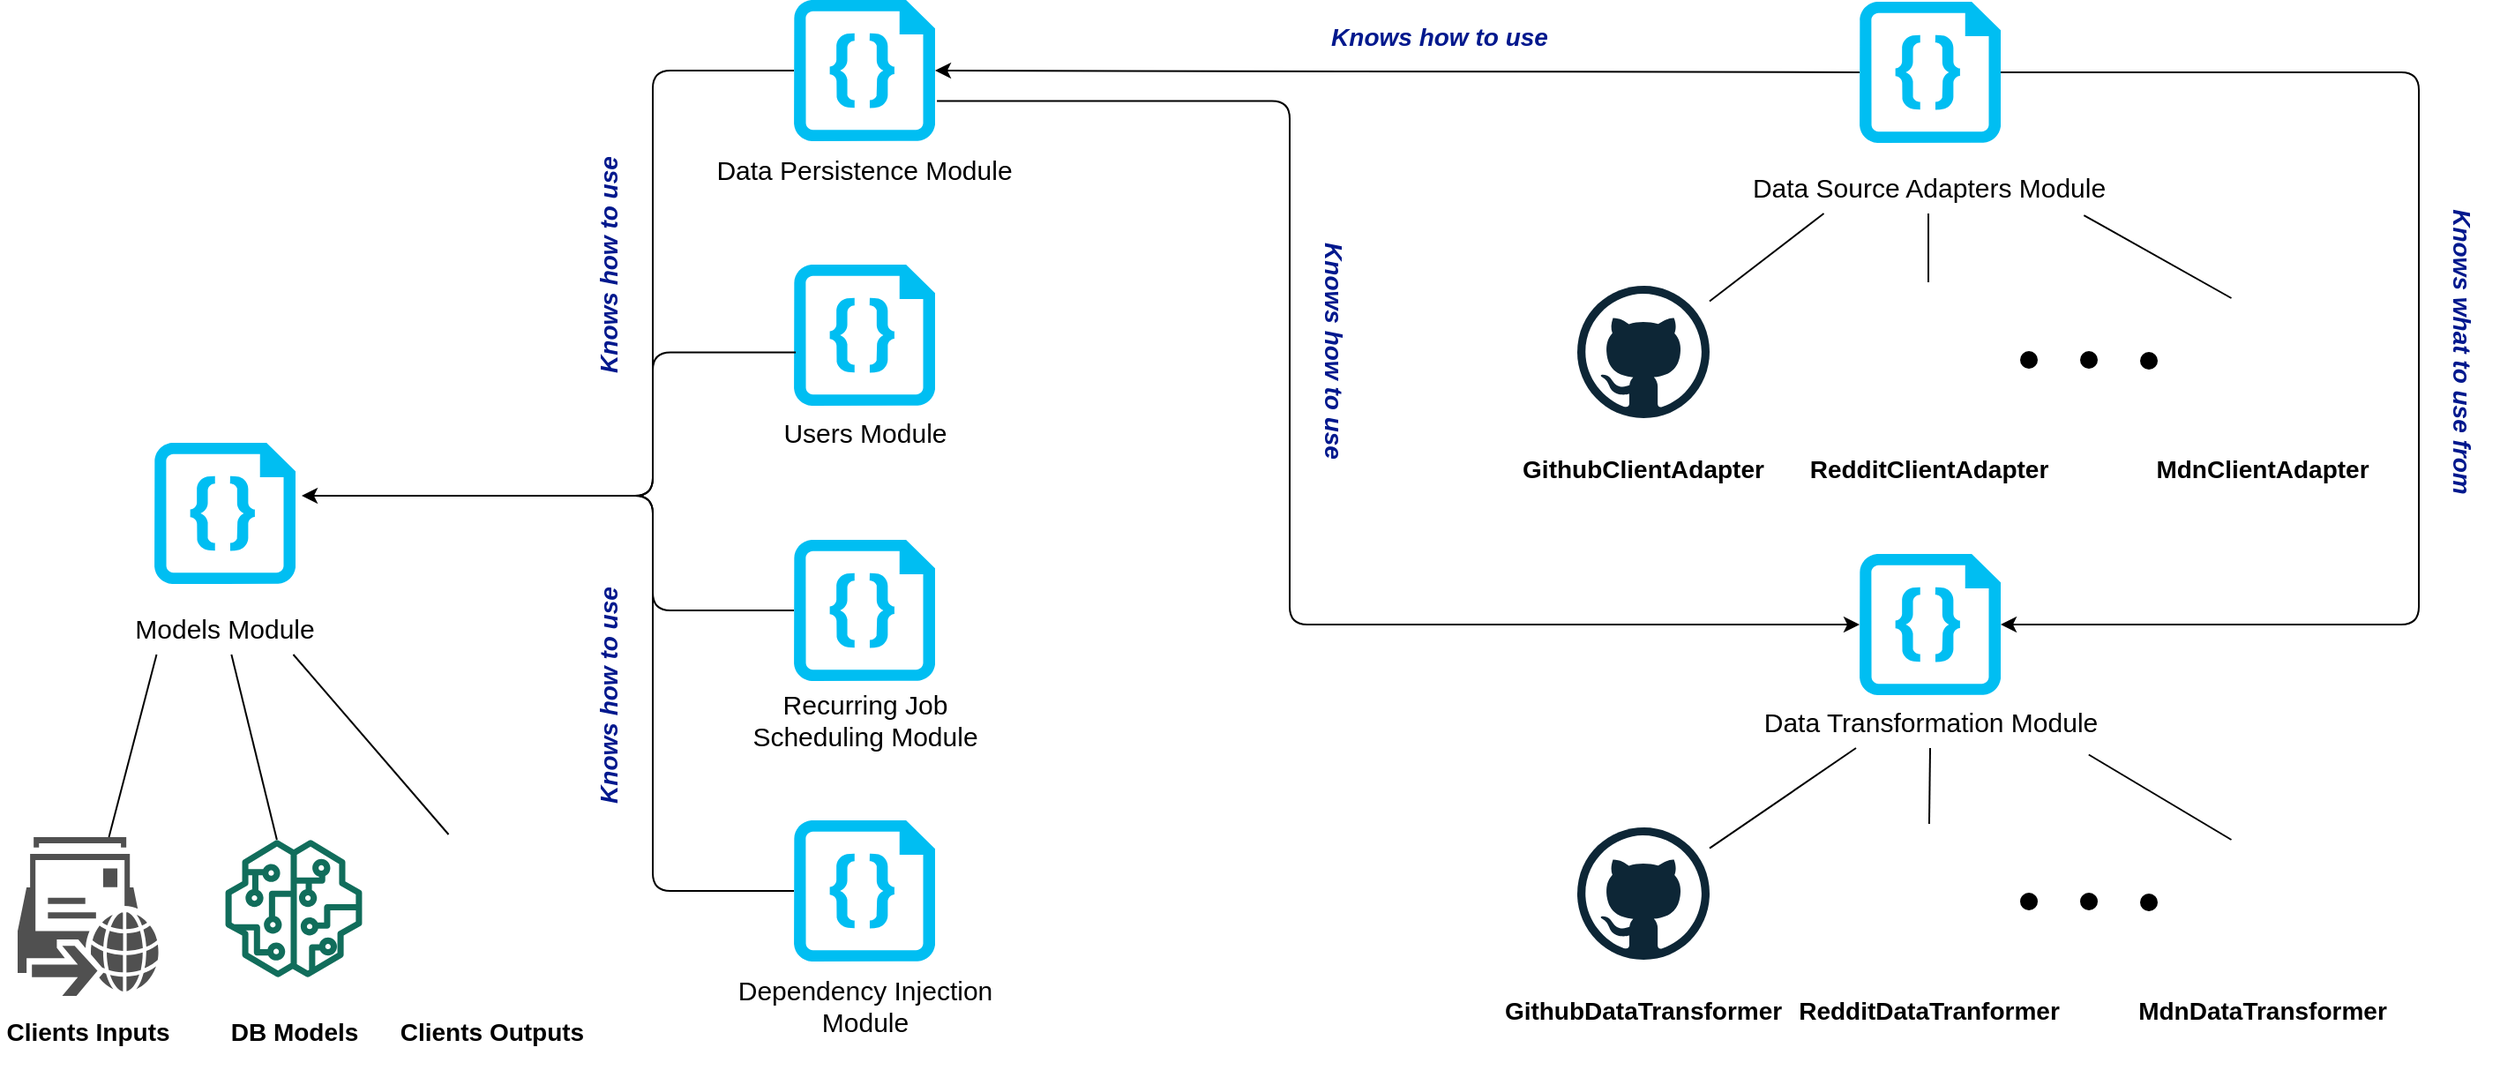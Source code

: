 <mxfile version="12.2.8" type="google" pages="1"><diagram id="cYpNBEoPaIqX9ZMCJOog" name="Page-1"><mxGraphModel dx="1292" dy="797" grid="1" gridSize="10" guides="1" tooltips="1" connect="1" arrows="1" fold="1" page="1" pageScale="1" pageWidth="2336" pageHeight="1654" math="0" shadow="0"><root><mxCell id="0"/><mxCell id="1" parent="0"/><mxCell id="0QYfNQ555lutuMRwU-pS-2" value="" style="verticalLabelPosition=bottom;html=1;verticalAlign=top;align=center;strokeColor=none;fillColor=#00BEF2;shape=mxgraph.azure.code_file;pointerEvents=1;" parent="1" vertex="1"><mxGeometry x="480" y="239" width="80" height="80" as="geometry"/></mxCell><mxCell id="0QYfNQ555lutuMRwU-pS-3" value="&lt;font style=&quot;font-size: 15px&quot;&gt;Data Persistence Module&lt;/font&gt;" style="text;html=1;strokeColor=none;fillColor=none;align=center;verticalAlign=middle;whiteSpace=wrap;rounded=0;" parent="1" vertex="1"><mxGeometry x="431" y="320" width="178" height="30" as="geometry"/></mxCell><mxCell id="0QYfNQ555lutuMRwU-pS-4" value="" style="verticalLabelPosition=bottom;html=1;verticalAlign=top;align=center;strokeColor=none;fillColor=#00BEF2;shape=mxgraph.azure.code_file;pointerEvents=1;" parent="1" vertex="1"><mxGeometry x="1084" y="553" width="80" height="80" as="geometry"/></mxCell><mxCell id="0QYfNQ555lutuMRwU-pS-5" value="&lt;font style=&quot;font-size: 15px&quot;&gt;Data Transformation Module&lt;/font&gt;" style="text;html=1;strokeColor=none;fillColor=none;align=center;verticalAlign=middle;whiteSpace=wrap;rounded=0;" parent="1" vertex="1"><mxGeometry x="1017.5" y="633" width="213" height="30" as="geometry"/></mxCell><mxCell id="0QYfNQ555lutuMRwU-pS-7" value="" style="verticalLabelPosition=bottom;html=1;verticalAlign=top;align=center;strokeColor=none;fillColor=#00BEF2;shape=mxgraph.azure.code_file;pointerEvents=1;" parent="1" vertex="1"><mxGeometry x="1084" y="240" width="80" height="80" as="geometry"/></mxCell><mxCell id="0QYfNQ555lutuMRwU-pS-8" value="&lt;font style=&quot;font-size: 15px&quot;&gt;Data Source Adapters Module&lt;/font&gt;" style="text;html=1;strokeColor=none;fillColor=none;align=center;verticalAlign=middle;whiteSpace=wrap;rounded=0;" parent="1" vertex="1"><mxGeometry x="1004.5" y="330" width="237" height="30" as="geometry"/></mxCell><mxCell id="0QYfNQ555lutuMRwU-pS-9" value="" style="dashed=0;outlineConnect=0;html=1;align=center;labelPosition=center;verticalLabelPosition=bottom;verticalAlign=top;shape=mxgraph.weblogos.github;strokeColor=#000000;fillColor=none;" parent="1" vertex="1"><mxGeometry x="924" y="401" width="75" height="75" as="geometry"/></mxCell><mxCell id="0QYfNQ555lutuMRwU-pS-10" value="" style="shape=image;html=1;verticalAlign=top;verticalLabelPosition=bottom;labelBackgroundColor=#ffffff;imageAspect=0;aspect=fixed;image=https://cdn4.iconfinder.com/data/icons/ionicons/512/icon-social-reddit-128.png;strokeColor=#000000;fillColor=none;" parent="1" vertex="1"><mxGeometry x="1084" y="399" width="78" height="78" as="geometry"/></mxCell><mxCell id="0QYfNQ555lutuMRwU-pS-11" value="" style="shape=ellipse;fillColor=#000000;strokeColor=none;html=1" parent="1" vertex="1"><mxGeometry x="1175" y="438" width="10" height="10" as="geometry"/></mxCell><mxCell id="0QYfNQ555lutuMRwU-pS-12" value="" style="shape=ellipse;fillColor=#000000;strokeColor=none;html=1" parent="1" vertex="1"><mxGeometry x="1209" y="438" width="10" height="10" as="geometry"/></mxCell><mxCell id="0QYfNQ555lutuMRwU-pS-13" value="" style="shape=ellipse;fillColor=#000000;strokeColor=none;html=1" parent="1" vertex="1"><mxGeometry x="1243" y="438.5" width="10" height="10" as="geometry"/></mxCell><mxCell id="0QYfNQ555lutuMRwU-pS-14" value="" style="shape=image;html=1;verticalAlign=top;verticalLabelPosition=bottom;labelBackgroundColor=#ffffff;imageAspect=0;aspect=fixed;image=https://cdn1.iconfinder.com/data/icons/material-core/20/language-128.png;strokeColor=#000000;fillColor=none;" parent="1" vertex="1"><mxGeometry x="1277" y="408" width="71" height="71" as="geometry"/></mxCell><mxCell id="0QYfNQ555lutuMRwU-pS-15" value="" style="endArrow=none;html=1;endFill=0;entryX=0.25;entryY=1;entryDx=0;entryDy=0;" parent="1" source="0QYfNQ555lutuMRwU-pS-9" target="0QYfNQ555lutuMRwU-pS-8" edge="1"><mxGeometry width="50" height="50" relative="1" as="geometry"><mxPoint x="421" y="510" as="sourcePoint"/><mxPoint x="471" y="460" as="targetPoint"/></mxGeometry></mxCell><mxCell id="0QYfNQ555lutuMRwU-pS-16" value="" style="endArrow=none;html=1;endFill=0;entryX=0.5;entryY=1;entryDx=0;entryDy=0;" parent="1" source="0QYfNQ555lutuMRwU-pS-10" target="0QYfNQ555lutuMRwU-pS-8" edge="1"><mxGeometry width="50" height="50" relative="1" as="geometry"><mxPoint x="1056" y="384.604" as="sourcePoint"/><mxPoint x="1145.432" y="330" as="targetPoint"/></mxGeometry></mxCell><mxCell id="0QYfNQ555lutuMRwU-pS-17" value="" style="endArrow=none;html=1;endFill=0;exitX=0.25;exitY=0;exitDx=0;exitDy=0;entryX=0.872;entryY=1.034;entryDx=0;entryDy=0;entryPerimeter=0;" parent="1" source="0QYfNQ555lutuMRwU-pS-14" target="0QYfNQ555lutuMRwU-pS-8" edge="1"><mxGeometry width="50" height="50" relative="1" as="geometry"><mxPoint x="1066" y="394.604" as="sourcePoint"/><mxPoint x="1155.432" y="340" as="targetPoint"/></mxGeometry></mxCell><mxCell id="0QYfNQ555lutuMRwU-pS-19" value="&lt;font style=&quot;font-size: 14px&quot;&gt;&lt;b&gt;GithubClientAdapter&lt;/b&gt;&lt;/font&gt;" style="text;html=1;strokeColor=none;fillColor=none;align=center;verticalAlign=middle;whiteSpace=wrap;rounded=0;" parent="1" vertex="1"><mxGeometry x="891" y="490" width="141" height="30" as="geometry"/></mxCell><mxCell id="0QYfNQ555lutuMRwU-pS-20" value="&lt;font style=&quot;font-size: 14px&quot;&gt;&lt;b&gt;RedditClientAdapter&lt;/b&gt;&lt;/font&gt;" style="text;html=1;strokeColor=none;fillColor=none;align=center;verticalAlign=middle;whiteSpace=wrap;rounded=0;" parent="1" vertex="1"><mxGeometry x="1052.5" y="490" width="141" height="30" as="geometry"/></mxCell><mxCell id="0QYfNQ555lutuMRwU-pS-21" value="&lt;font style=&quot;font-size: 14px&quot;&gt;&lt;b&gt;MdnClientAdapter&lt;/b&gt;&lt;/font&gt;" style="text;html=1;strokeColor=none;fillColor=none;align=center;verticalAlign=middle;whiteSpace=wrap;rounded=0;" parent="1" vertex="1"><mxGeometry x="1242" y="490" width="141" height="30" as="geometry"/></mxCell><mxCell id="0QYfNQ555lutuMRwU-pS-22" value="" style="dashed=0;outlineConnect=0;html=1;align=center;labelPosition=center;verticalLabelPosition=bottom;verticalAlign=top;shape=mxgraph.weblogos.github;strokeColor=#000000;fillColor=none;" parent="1" vertex="1"><mxGeometry x="924" y="708" width="75" height="75" as="geometry"/></mxCell><mxCell id="0QYfNQ555lutuMRwU-pS-23" value="" style="shape=image;html=1;verticalAlign=top;verticalLabelPosition=bottom;labelBackgroundColor=#ffffff;imageAspect=0;aspect=fixed;image=https://cdn4.iconfinder.com/data/icons/ionicons/512/icon-social-reddit-128.png;strokeColor=#000000;fillColor=none;" parent="1" vertex="1"><mxGeometry x="1084" y="706" width="78" height="78" as="geometry"/></mxCell><mxCell id="0QYfNQ555lutuMRwU-pS-24" value="" style="shape=ellipse;fillColor=#000000;strokeColor=none;html=1" parent="1" vertex="1"><mxGeometry x="1175" y="745" width="10" height="10" as="geometry"/></mxCell><mxCell id="0QYfNQ555lutuMRwU-pS-25" value="" style="shape=ellipse;fillColor=#000000;strokeColor=none;html=1" parent="1" vertex="1"><mxGeometry x="1209" y="745" width="10" height="10" as="geometry"/></mxCell><mxCell id="0QYfNQ555lutuMRwU-pS-26" value="" style="shape=ellipse;fillColor=#000000;strokeColor=none;html=1" parent="1" vertex="1"><mxGeometry x="1243" y="745.5" width="10" height="10" as="geometry"/></mxCell><mxCell id="0QYfNQ555lutuMRwU-pS-27" value="" style="shape=image;html=1;verticalAlign=top;verticalLabelPosition=bottom;labelBackgroundColor=#ffffff;imageAspect=0;aspect=fixed;image=https://cdn1.iconfinder.com/data/icons/material-core/20/language-128.png;strokeColor=#000000;fillColor=none;" parent="1" vertex="1"><mxGeometry x="1277" y="715" width="71" height="71" as="geometry"/></mxCell><mxCell id="0QYfNQ555lutuMRwU-pS-28" value="&lt;font style=&quot;font-size: 14px&quot;&gt;&lt;b&gt;GithubDataTransformer&lt;/b&gt;&lt;/font&gt;" style="text;html=1;strokeColor=none;fillColor=none;align=center;verticalAlign=middle;whiteSpace=wrap;rounded=0;" parent="1" vertex="1"><mxGeometry x="891" y="797" width="141" height="30" as="geometry"/></mxCell><mxCell id="0QYfNQ555lutuMRwU-pS-29" value="&lt;font style=&quot;font-size: 14px&quot;&gt;&lt;b&gt;RedditDataTranformer&lt;/b&gt;&lt;/font&gt;" style="text;html=1;strokeColor=none;fillColor=none;align=center;verticalAlign=middle;whiteSpace=wrap;rounded=0;" parent="1" vertex="1"><mxGeometry x="1052.5" y="797" width="141" height="30" as="geometry"/></mxCell><mxCell id="0QYfNQ555lutuMRwU-pS-30" value="&lt;font style=&quot;font-size: 14px&quot;&gt;&lt;b&gt;MdnDataTransformer&lt;/b&gt;&lt;/font&gt;" style="text;html=1;strokeColor=none;fillColor=none;align=center;verticalAlign=middle;whiteSpace=wrap;rounded=0;" parent="1" vertex="1"><mxGeometry x="1242" y="797" width="141" height="30" as="geometry"/></mxCell><mxCell id="0QYfNQ555lutuMRwU-pS-31" value="" style="endArrow=none;html=1;endFill=0;entryX=0.25;entryY=1;entryDx=0;entryDy=0;" parent="1" source="0QYfNQ555lutuMRwU-pS-22" edge="1"><mxGeometry width="50" height="50" relative="1" as="geometry"><mxPoint x="985" y="705.911" as="sourcePoint"/><mxPoint x="1082" y="663" as="targetPoint"/></mxGeometry></mxCell><mxCell id="0QYfNQ555lutuMRwU-pS-32" value="" style="endArrow=none;html=1;endFill=0;entryX=0.5;entryY=1;entryDx=0;entryDy=0;" parent="1" source="0QYfNQ555lutuMRwU-pS-23" target="0QYfNQ555lutuMRwU-pS-5" edge="1"><mxGeometry width="50" height="50" relative="1" as="geometry"><mxPoint x="1109" y="683" as="sourcePoint"/><mxPoint x="1092" y="673" as="targetPoint"/></mxGeometry></mxCell><mxCell id="0QYfNQ555lutuMRwU-pS-33" value="" style="endArrow=none;html=1;endFill=0;entryX=0.922;entryY=1.125;entryDx=0;entryDy=0;entryPerimeter=0;exitX=0.25;exitY=0;exitDx=0;exitDy=0;" parent="1" source="0QYfNQ555lutuMRwU-pS-27" target="0QYfNQ555lutuMRwU-pS-5" edge="1"><mxGeometry width="50" height="50" relative="1" as="geometry"><mxPoint x="1112.266" y="716" as="sourcePoint"/><mxPoint x="1091" y="676" as="targetPoint"/></mxGeometry></mxCell><mxCell id="0QYfNQ555lutuMRwU-pS-37" value="" style="verticalLabelPosition=bottom;html=1;verticalAlign=top;align=center;strokeColor=none;fillColor=#00BEF2;shape=mxgraph.azure.code_file;pointerEvents=1;" parent="1" vertex="1"><mxGeometry x="480" y="389" width="80" height="80" as="geometry"/></mxCell><mxCell id="0QYfNQ555lutuMRwU-pS-38" value="&lt;font style=&quot;font-size: 15px&quot;&gt;Users Module&lt;/font&gt;" style="text;html=1;strokeColor=none;fillColor=none;align=center;verticalAlign=middle;whiteSpace=wrap;rounded=0;" parent="1" vertex="1"><mxGeometry x="442.5" y="469" width="155" height="30" as="geometry"/></mxCell><mxCell id="0QYfNQ555lutuMRwU-pS-39" value="" style="verticalLabelPosition=bottom;html=1;verticalAlign=top;align=center;strokeColor=none;fillColor=#00BEF2;shape=mxgraph.azure.code_file;pointerEvents=1;" parent="1" vertex="1"><mxGeometry x="480" y="704" width="80" height="80" as="geometry"/></mxCell><mxCell id="0QYfNQ555lutuMRwU-pS-40" value="&lt;font style=&quot;font-size: 15px&quot;&gt;Dependency Injection Module&lt;/font&gt;" style="text;html=1;strokeColor=none;fillColor=none;align=center;verticalAlign=middle;whiteSpace=wrap;rounded=0;" parent="1" vertex="1"><mxGeometry x="442.5" y="794" width="155" height="30" as="geometry"/></mxCell><mxCell id="0QYfNQ555lutuMRwU-pS-41" value="" style="verticalLabelPosition=bottom;html=1;verticalAlign=top;align=center;strokeColor=none;fillColor=#00BEF2;shape=mxgraph.azure.code_file;pointerEvents=1;" parent="1" vertex="1"><mxGeometry x="480" y="545" width="80" height="80" as="geometry"/></mxCell><mxCell id="0QYfNQ555lutuMRwU-pS-42" value="&lt;font style=&quot;font-size: 15px&quot;&gt;Recurring Job Scheduling Module&lt;/font&gt;" style="text;html=1;strokeColor=none;fillColor=none;align=center;verticalAlign=middle;whiteSpace=wrap;rounded=0;" parent="1" vertex="1"><mxGeometry x="442.5" y="632" width="155" height="30" as="geometry"/></mxCell><mxCell id="0QYfNQ555lutuMRwU-pS-43" value="" style="endArrow=none;html=1;entryX=0;entryY=0.5;entryDx=0;entryDy=0;entryPerimeter=0;exitX=1;exitY=0.5;exitDx=0;exitDy=0;exitPerimeter=0;startArrow=classic;startFill=1;" parent="1" source="0QYfNQ555lutuMRwU-pS-2" target="0QYfNQ555lutuMRwU-pS-7" edge="1"><mxGeometry width="50" height="50" relative="1" as="geometry"><mxPoint x="431" y="900" as="sourcePoint"/><mxPoint x="481" y="850" as="targetPoint"/></mxGeometry></mxCell><mxCell id="0QYfNQ555lutuMRwU-pS-45" value="" style="endArrow=classic;html=1;entryX=0;entryY=0.5;entryDx=0;entryDy=0;entryPerimeter=0;exitX=1.013;exitY=0.716;exitDx=0;exitDy=0;exitPerimeter=0;edgeStyle=orthogonalEdgeStyle;" parent="1" source="0QYfNQ555lutuMRwU-pS-2" target="0QYfNQ555lutuMRwU-pS-4" edge="1"><mxGeometry width="50" height="50" relative="1" as="geometry"><mxPoint x="431" y="900" as="sourcePoint"/><mxPoint x="481" y="850" as="targetPoint"/><Array as="points"><mxPoint x="761" y="296"/><mxPoint x="761" y="593"/></Array></mxGeometry></mxCell><mxCell id="0QYfNQ555lutuMRwU-pS-46" value="&lt;i&gt;&lt;b&gt;&lt;font style=&quot;font-size: 14px&quot; color=&quot;#00188d&quot;&gt;Knows how to use&lt;/font&gt;&lt;/b&gt;&lt;/i&gt;" style="text;html=1;strokeColor=none;fillColor=none;align=center;verticalAlign=middle;whiteSpace=wrap;rounded=0;" parent="1" vertex="1"><mxGeometry x="771" y="240" width="150" height="40" as="geometry"/></mxCell><mxCell id="0QYfNQ555lutuMRwU-pS-47" value="&lt;i&gt;&lt;b&gt;&lt;font style=&quot;font-size: 14px&quot; color=&quot;#00188d&quot;&gt;Knows how to use&lt;/font&gt;&lt;/b&gt;&lt;/i&gt;" style="text;html=1;strokeColor=none;fillColor=none;align=center;verticalAlign=middle;whiteSpace=wrap;rounded=0;rotation=90;" parent="1" vertex="1"><mxGeometry x="711" y="418" width="150" height="40" as="geometry"/></mxCell><mxCell id="0QYfNQ555lutuMRwU-pS-48" value="" style="endArrow=classic;html=1;entryX=1;entryY=0.5;entryDx=0;entryDy=0;entryPerimeter=0;exitX=1;exitY=0.5;exitDx=0;exitDy=0;exitPerimeter=0;edgeStyle=orthogonalEdgeStyle;" parent="1" source="0QYfNQ555lutuMRwU-pS-7" target="0QYfNQ555lutuMRwU-pS-4" edge="1"><mxGeometry width="50" height="50" relative="1" as="geometry"><mxPoint x="1221" y="620" as="sourcePoint"/><mxPoint x="481" y="850" as="targetPoint"/><Array as="points"><mxPoint x="1401" y="280"/><mxPoint x="1401" y="593"/></Array></mxGeometry></mxCell><mxCell id="0QYfNQ555lutuMRwU-pS-49" value="&lt;i&gt;&lt;b&gt;&lt;font style=&quot;font-size: 14px&quot; color=&quot;#00188d&quot;&gt;Knows what to use from&lt;/font&gt;&lt;/b&gt;&lt;/i&gt;" style="text;html=1;strokeColor=none;fillColor=none;align=center;verticalAlign=middle;whiteSpace=wrap;rounded=0;rotation=90;" parent="1" vertex="1"><mxGeometry x="1331" y="418.5" width="190" height="40" as="geometry"/></mxCell><mxCell id="UMZtsSTdTNe6Xrr-HmhR-1" value="" style="verticalLabelPosition=bottom;html=1;verticalAlign=top;align=center;strokeColor=none;fillColor=#00BEF2;shape=mxgraph.azure.code_file;pointerEvents=1;" vertex="1" parent="1"><mxGeometry x="117.5" y="490" width="80" height="80" as="geometry"/></mxCell><mxCell id="UMZtsSTdTNe6Xrr-HmhR-2" value="&lt;font style=&quot;font-size: 15px&quot;&gt;Models Module&lt;/font&gt;" style="text;html=1;strokeColor=none;fillColor=none;align=center;verticalAlign=middle;whiteSpace=wrap;rounded=0;" vertex="1" parent="1"><mxGeometry x="80" y="580" width="155" height="30" as="geometry"/></mxCell><mxCell id="UMZtsSTdTNe6Xrr-HmhR-6" value="" style="endArrow=classic;html=1;" edge="1" parent="1"><mxGeometry width="50" height="50" relative="1" as="geometry"><mxPoint x="370" y="520" as="sourcePoint"/><mxPoint x="201" y="520" as="targetPoint"/></mxGeometry></mxCell><mxCell id="UMZtsSTdTNe6Xrr-HmhR-7" value="" style="endArrow=none;html=1;startArrow=none;startFill=0;endFill=0;exitX=0;exitY=0.5;exitDx=0;exitDy=0;exitPerimeter=0;edgeStyle=orthogonalEdgeStyle;" edge="1" parent="1" source="0QYfNQ555lutuMRwU-pS-39"><mxGeometry width="50" height="50" relative="1" as="geometry"><mxPoint x="120" y="900" as="sourcePoint"/><mxPoint x="360" y="520" as="targetPoint"/><Array as="points"><mxPoint x="400" y="744"/><mxPoint x="400" y="520"/></Array></mxGeometry></mxCell><mxCell id="UMZtsSTdTNe6Xrr-HmhR-8" value="" style="endArrow=none;html=1;endFill=0;entryX=0;entryY=0.5;entryDx=0;entryDy=0;entryPerimeter=0;edgeStyle=orthogonalEdgeStyle;" edge="1" parent="1" target="0QYfNQ555lutuMRwU-pS-41"><mxGeometry width="50" height="50" relative="1" as="geometry"><mxPoint x="360" y="520" as="sourcePoint"/><mxPoint x="170" y="850" as="targetPoint"/><Array as="points"><mxPoint x="400" y="520"/><mxPoint x="400" y="585"/></Array></mxGeometry></mxCell><mxCell id="UMZtsSTdTNe6Xrr-HmhR-9" value="" style="endArrow=none;html=1;endFill=0;edgeStyle=orthogonalEdgeStyle;entryX=0.013;entryY=0.622;entryDx=0;entryDy=0;entryPerimeter=0;" edge="1" parent="1" target="0QYfNQ555lutuMRwU-pS-37"><mxGeometry width="50" height="50" relative="1" as="geometry"><mxPoint x="360" y="520" as="sourcePoint"/><mxPoint x="440" y="440" as="targetPoint"/><Array as="points"><mxPoint x="400" y="520"/><mxPoint x="400" y="439"/></Array></mxGeometry></mxCell><mxCell id="UMZtsSTdTNe6Xrr-HmhR-10" value="" style="endArrow=none;html=1;endFill=0;entryX=0;entryY=0.5;entryDx=0;entryDy=0;entryPerimeter=0;edgeStyle=orthogonalEdgeStyle;" edge="1" parent="1" target="0QYfNQ555lutuMRwU-pS-2"><mxGeometry width="50" height="50" relative="1" as="geometry"><mxPoint x="360" y="520" as="sourcePoint"/><mxPoint x="170" y="850" as="targetPoint"/><Array as="points"><mxPoint x="400" y="520"/><mxPoint x="400" y="279"/></Array></mxGeometry></mxCell><mxCell id="UMZtsSTdTNe6Xrr-HmhR-11" value="&lt;i&gt;&lt;b&gt;&lt;font style=&quot;font-size: 14px&quot; color=&quot;#00188d&quot;&gt;Knows how to use&lt;/font&gt;&lt;/b&gt;&lt;/i&gt;" style="text;html=1;strokeColor=none;fillColor=none;align=center;verticalAlign=middle;whiteSpace=wrap;rounded=0;rotation=-90;" vertex="1" parent="1"><mxGeometry x="300" y="369" width="150" height="40" as="geometry"/></mxCell><mxCell id="UMZtsSTdTNe6Xrr-HmhR-12" value="&lt;i&gt;&lt;b&gt;&lt;font style=&quot;font-size: 14px&quot; color=&quot;#00188d&quot;&gt;Knows how to use&lt;/font&gt;&lt;/b&gt;&lt;/i&gt;" style="text;html=1;strokeColor=none;fillColor=none;align=center;verticalAlign=middle;whiteSpace=wrap;rounded=0;rotation=-90;" vertex="1" parent="1"><mxGeometry x="300" y="613" width="150" height="40" as="geometry"/></mxCell><mxCell id="UMZtsSTdTNe6Xrr-HmhR-14" value="" style="pointerEvents=1;shadow=0;dashed=0;html=1;strokeColor=none;fillColor=#505050;labelPosition=center;verticalLabelPosition=bottom;verticalAlign=top;outlineConnect=0;align=center;shape=mxgraph.office.communications.remote_move_request;" vertex="1" parent="1"><mxGeometry x="40" y="713.5" width="80" height="90" as="geometry"/></mxCell><mxCell id="UMZtsSTdTNe6Xrr-HmhR-15" value="" style="shape=image;html=1;verticalAlign=top;verticalLabelPosition=bottom;labelBackgroundColor=#ffffff;imageAspect=0;aspect=fixed;image=https://cdn2.iconfinder.com/data/icons/analytic-investment-and-balanced-scorecard/512/650_Estimation_love_relationship_response_responsive-128.png" vertex="1" parent="1"><mxGeometry x="260" y="712" width="97" height="97" as="geometry"/></mxCell><mxCell id="UMZtsSTdTNe6Xrr-HmhR-16" value="" style="endArrow=none;html=1;endFill=0;entryX=0.25;entryY=1;entryDx=0;entryDy=0;" edge="1" parent="1" source="UMZtsSTdTNe6Xrr-HmhR-14" target="UMZtsSTdTNe6Xrr-HmhR-2"><mxGeometry width="50" height="50" relative="1" as="geometry"><mxPoint x="50" y="900" as="sourcePoint"/><mxPoint x="130" y="820" as="targetPoint"/></mxGeometry></mxCell><mxCell id="UMZtsSTdTNe6Xrr-HmhR-17" value="" style="endArrow=none;html=1;endFill=0;entryX=0.75;entryY=1;entryDx=0;entryDy=0;exitX=0.25;exitY=0;exitDx=0;exitDy=0;" edge="1" parent="1" source="UMZtsSTdTNe6Xrr-HmhR-15" target="UMZtsSTdTNe6Xrr-HmhR-2"><mxGeometry width="50" height="50" relative="1" as="geometry"><mxPoint x="109.111" y="717" as="sourcePoint"/><mxPoint x="128.75" y="620" as="targetPoint"/></mxGeometry></mxCell><mxCell id="UMZtsSTdTNe6Xrr-HmhR-18" value="&lt;span style=&quot;font-size: 14px&quot;&gt;&lt;b&gt;Clients Inputs&lt;/b&gt;&lt;/span&gt;" style="text;html=1;strokeColor=none;fillColor=none;align=center;verticalAlign=middle;whiteSpace=wrap;rounded=0;" vertex="1" parent="1"><mxGeometry x="30" y="803.5" width="100" height="41" as="geometry"/></mxCell><mxCell id="UMZtsSTdTNe6Xrr-HmhR-19" value="&lt;span style=&quot;font-size: 14px&quot;&gt;&lt;b&gt;Clients Outputs&lt;/b&gt;&lt;/span&gt;" style="text;html=1;strokeColor=none;fillColor=none;align=center;verticalAlign=middle;whiteSpace=wrap;rounded=0;" vertex="1" parent="1"><mxGeometry x="253.5" y="803.5" width="110" height="41" as="geometry"/></mxCell><mxCell id="UMZtsSTdTNe6Xrr-HmhR-20" value="" style="outlineConnect=0;fontColor=#232F3E;gradientColor=none;fillColor=#116D5B;strokeColor=none;dashed=0;verticalLabelPosition=bottom;verticalAlign=top;align=center;html=1;fontSize=12;fontStyle=0;aspect=fixed;pointerEvents=1;shape=mxgraph.aws4.sagemaker_model;" vertex="1" parent="1"><mxGeometry x="157.5" y="715" width="78" height="78" as="geometry"/></mxCell><mxCell id="UMZtsSTdTNe6Xrr-HmhR-21" value="&lt;span style=&quot;font-size: 14px&quot;&gt;&lt;b&gt;DB Models&lt;/b&gt;&lt;/span&gt;" style="text;html=1;strokeColor=none;fillColor=none;align=center;verticalAlign=middle;whiteSpace=wrap;rounded=0;" vertex="1" parent="1"><mxGeometry x="146.5" y="803.5" width="100" height="41" as="geometry"/></mxCell><mxCell id="UMZtsSTdTNe6Xrr-HmhR-22" value="" style="endArrow=none;html=1;endFill=0;" edge="1" parent="1" source="UMZtsSTdTNe6Xrr-HmhR-20" target="UMZtsSTdTNe6Xrr-HmhR-2"><mxGeometry width="50" height="50" relative="1" as="geometry"><mxPoint x="209.25" y="700" as="sourcePoint"/><mxPoint x="160" y="600" as="targetPoint"/></mxGeometry></mxCell></root></mxGraphModel></diagram></mxfile>